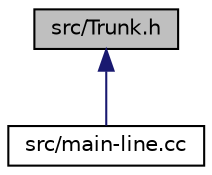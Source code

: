digraph "src/Trunk.h"
{
 // LATEX_PDF_SIZE
  edge [fontname="Helvetica",fontsize="10",labelfontname="Helvetica",labelfontsize="10"];
  node [fontname="Helvetica",fontsize="10",shape=record];
  Node12 [label="src/Trunk.h",height=0.2,width=0.4,color="black", fillcolor="grey75", style="filled", fontcolor="black",tooltip="definition of the Trunk class"];
  Node12 -> Node13 [dir="back",color="midnightblue",fontsize="10",style="solid"];
  Node13 [label="src/main-line.cc",height=0.2,width=0.4,color="black", fillcolor="white", style="filled",URL="$main-line_8cc.html",tooltip="This is main."];
}

